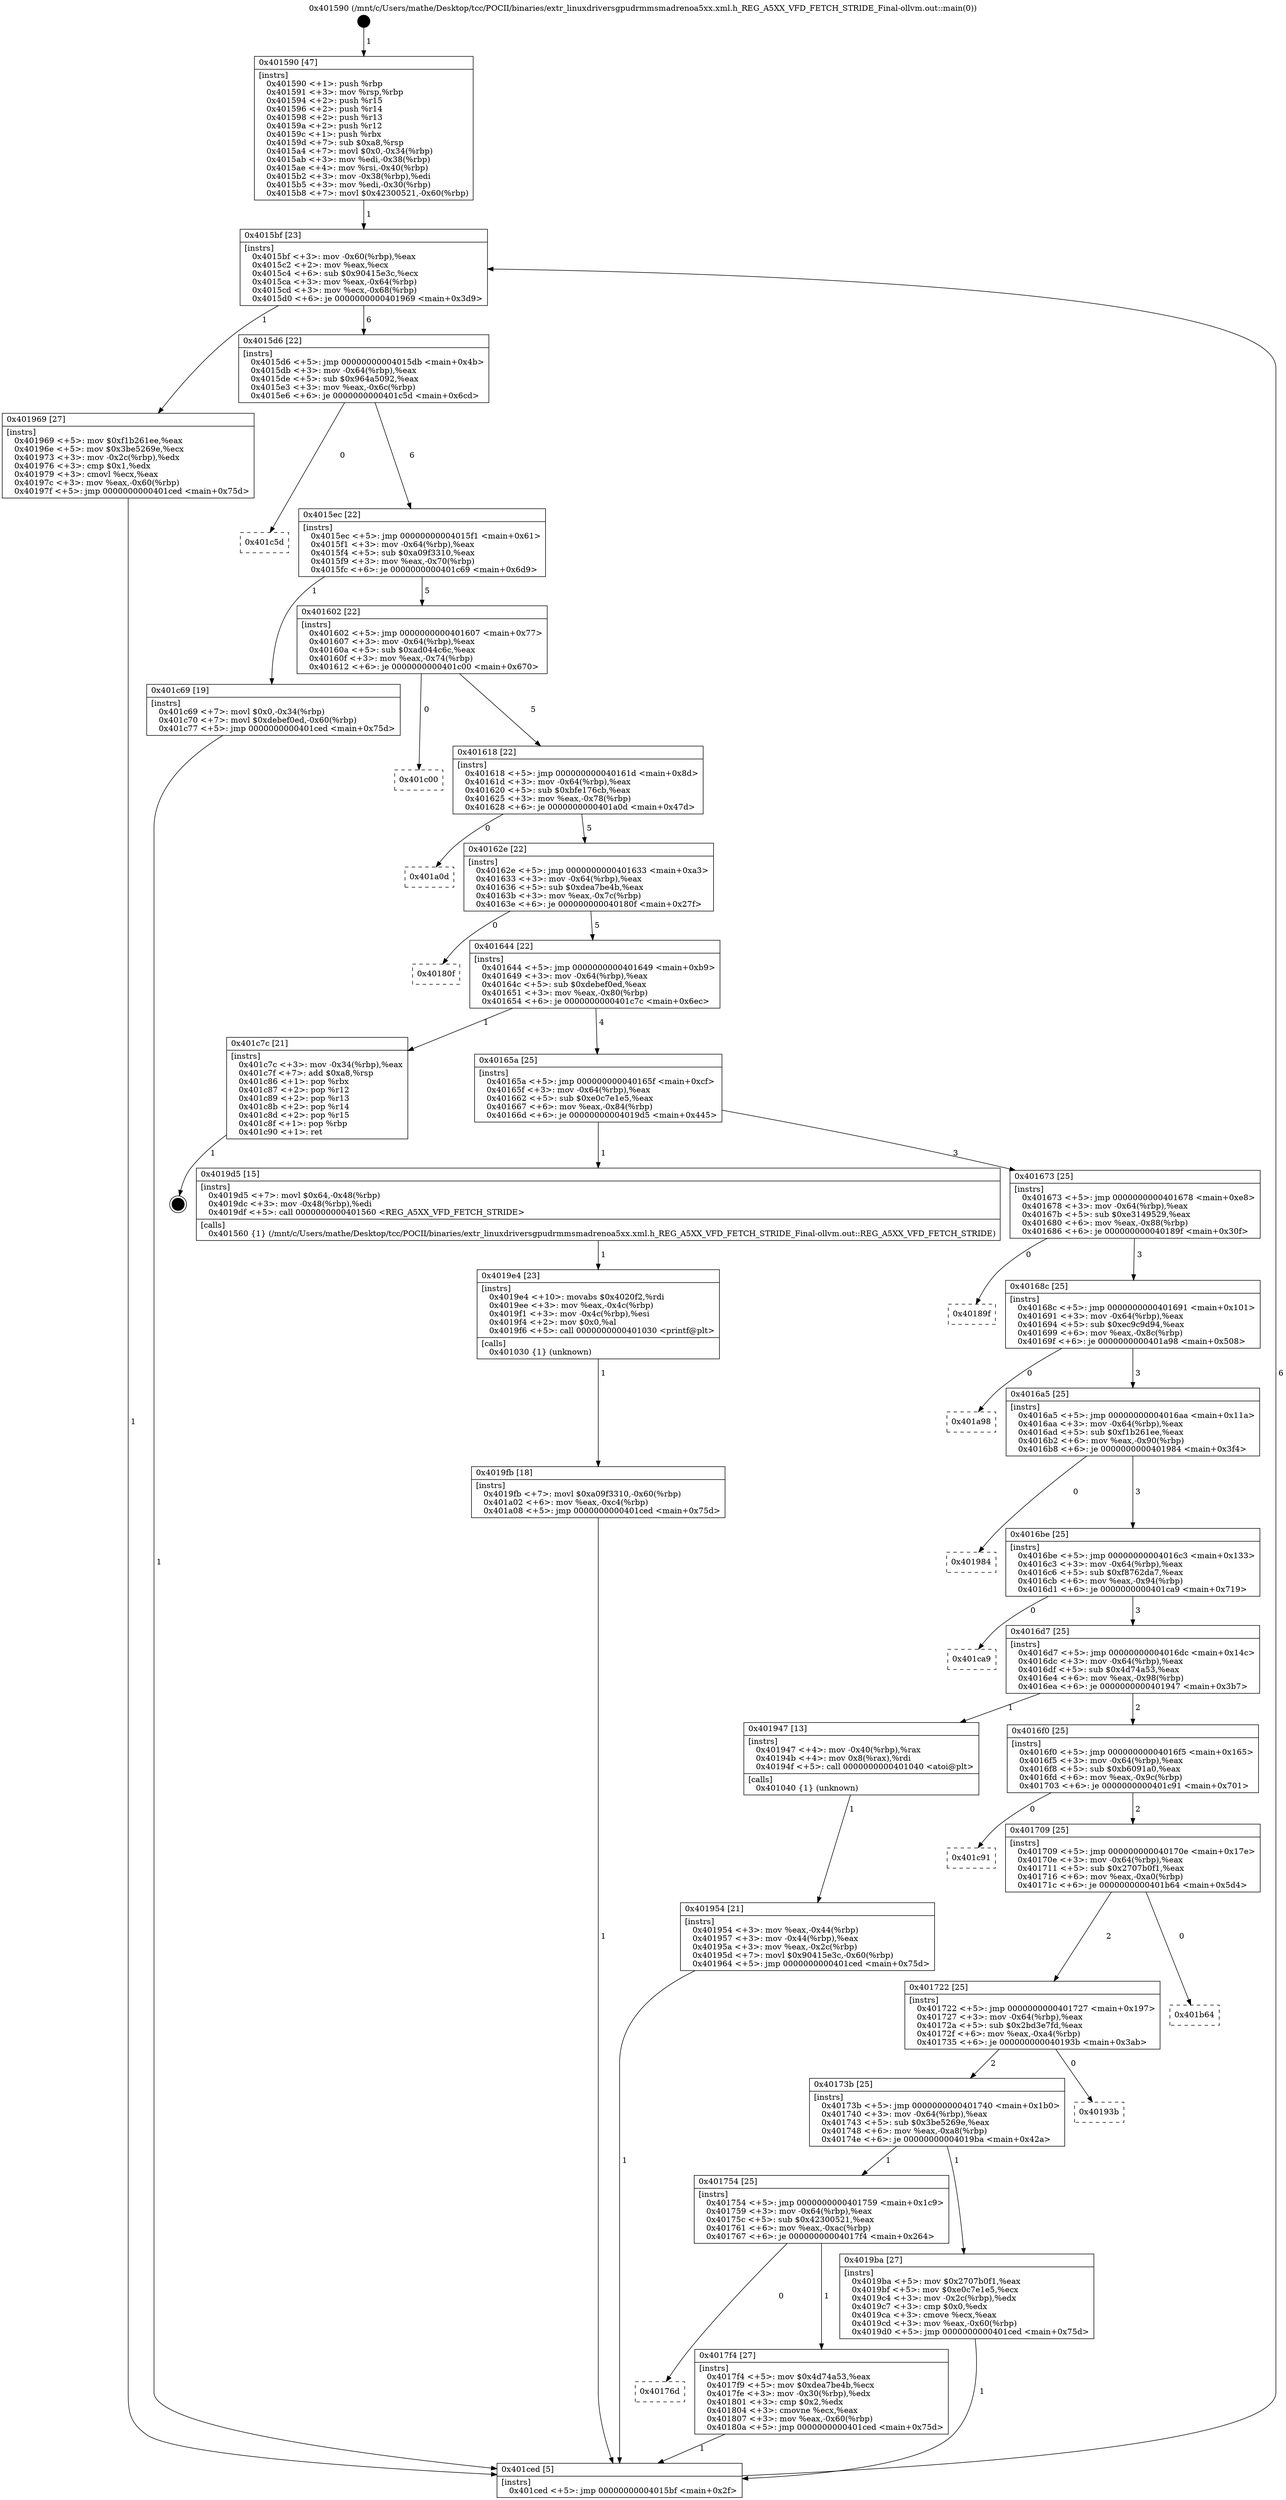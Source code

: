 digraph "0x401590" {
  label = "0x401590 (/mnt/c/Users/mathe/Desktop/tcc/POCII/binaries/extr_linuxdriversgpudrmmsmadrenoa5xx.xml.h_REG_A5XX_VFD_FETCH_STRIDE_Final-ollvm.out::main(0))"
  labelloc = "t"
  node[shape=record]

  Entry [label="",width=0.3,height=0.3,shape=circle,fillcolor=black,style=filled]
  "0x4015bf" [label="{
     0x4015bf [23]\l
     | [instrs]\l
     &nbsp;&nbsp;0x4015bf \<+3\>: mov -0x60(%rbp),%eax\l
     &nbsp;&nbsp;0x4015c2 \<+2\>: mov %eax,%ecx\l
     &nbsp;&nbsp;0x4015c4 \<+6\>: sub $0x90415e3c,%ecx\l
     &nbsp;&nbsp;0x4015ca \<+3\>: mov %eax,-0x64(%rbp)\l
     &nbsp;&nbsp;0x4015cd \<+3\>: mov %ecx,-0x68(%rbp)\l
     &nbsp;&nbsp;0x4015d0 \<+6\>: je 0000000000401969 \<main+0x3d9\>\l
  }"]
  "0x401969" [label="{
     0x401969 [27]\l
     | [instrs]\l
     &nbsp;&nbsp;0x401969 \<+5\>: mov $0xf1b261ee,%eax\l
     &nbsp;&nbsp;0x40196e \<+5\>: mov $0x3be5269e,%ecx\l
     &nbsp;&nbsp;0x401973 \<+3\>: mov -0x2c(%rbp),%edx\l
     &nbsp;&nbsp;0x401976 \<+3\>: cmp $0x1,%edx\l
     &nbsp;&nbsp;0x401979 \<+3\>: cmovl %ecx,%eax\l
     &nbsp;&nbsp;0x40197c \<+3\>: mov %eax,-0x60(%rbp)\l
     &nbsp;&nbsp;0x40197f \<+5\>: jmp 0000000000401ced \<main+0x75d\>\l
  }"]
  "0x4015d6" [label="{
     0x4015d6 [22]\l
     | [instrs]\l
     &nbsp;&nbsp;0x4015d6 \<+5\>: jmp 00000000004015db \<main+0x4b\>\l
     &nbsp;&nbsp;0x4015db \<+3\>: mov -0x64(%rbp),%eax\l
     &nbsp;&nbsp;0x4015de \<+5\>: sub $0x964a5092,%eax\l
     &nbsp;&nbsp;0x4015e3 \<+3\>: mov %eax,-0x6c(%rbp)\l
     &nbsp;&nbsp;0x4015e6 \<+6\>: je 0000000000401c5d \<main+0x6cd\>\l
  }"]
  Exit [label="",width=0.3,height=0.3,shape=circle,fillcolor=black,style=filled,peripheries=2]
  "0x401c5d" [label="{
     0x401c5d\l
  }", style=dashed]
  "0x4015ec" [label="{
     0x4015ec [22]\l
     | [instrs]\l
     &nbsp;&nbsp;0x4015ec \<+5\>: jmp 00000000004015f1 \<main+0x61\>\l
     &nbsp;&nbsp;0x4015f1 \<+3\>: mov -0x64(%rbp),%eax\l
     &nbsp;&nbsp;0x4015f4 \<+5\>: sub $0xa09f3310,%eax\l
     &nbsp;&nbsp;0x4015f9 \<+3\>: mov %eax,-0x70(%rbp)\l
     &nbsp;&nbsp;0x4015fc \<+6\>: je 0000000000401c69 \<main+0x6d9\>\l
  }"]
  "0x4019fb" [label="{
     0x4019fb [18]\l
     | [instrs]\l
     &nbsp;&nbsp;0x4019fb \<+7\>: movl $0xa09f3310,-0x60(%rbp)\l
     &nbsp;&nbsp;0x401a02 \<+6\>: mov %eax,-0xc4(%rbp)\l
     &nbsp;&nbsp;0x401a08 \<+5\>: jmp 0000000000401ced \<main+0x75d\>\l
  }"]
  "0x401c69" [label="{
     0x401c69 [19]\l
     | [instrs]\l
     &nbsp;&nbsp;0x401c69 \<+7\>: movl $0x0,-0x34(%rbp)\l
     &nbsp;&nbsp;0x401c70 \<+7\>: movl $0xdebef0ed,-0x60(%rbp)\l
     &nbsp;&nbsp;0x401c77 \<+5\>: jmp 0000000000401ced \<main+0x75d\>\l
  }"]
  "0x401602" [label="{
     0x401602 [22]\l
     | [instrs]\l
     &nbsp;&nbsp;0x401602 \<+5\>: jmp 0000000000401607 \<main+0x77\>\l
     &nbsp;&nbsp;0x401607 \<+3\>: mov -0x64(%rbp),%eax\l
     &nbsp;&nbsp;0x40160a \<+5\>: sub $0xad044c6c,%eax\l
     &nbsp;&nbsp;0x40160f \<+3\>: mov %eax,-0x74(%rbp)\l
     &nbsp;&nbsp;0x401612 \<+6\>: je 0000000000401c00 \<main+0x670\>\l
  }"]
  "0x4019e4" [label="{
     0x4019e4 [23]\l
     | [instrs]\l
     &nbsp;&nbsp;0x4019e4 \<+10\>: movabs $0x4020f2,%rdi\l
     &nbsp;&nbsp;0x4019ee \<+3\>: mov %eax,-0x4c(%rbp)\l
     &nbsp;&nbsp;0x4019f1 \<+3\>: mov -0x4c(%rbp),%esi\l
     &nbsp;&nbsp;0x4019f4 \<+2\>: mov $0x0,%al\l
     &nbsp;&nbsp;0x4019f6 \<+5\>: call 0000000000401030 \<printf@plt\>\l
     | [calls]\l
     &nbsp;&nbsp;0x401030 \{1\} (unknown)\l
  }"]
  "0x401c00" [label="{
     0x401c00\l
  }", style=dashed]
  "0x401618" [label="{
     0x401618 [22]\l
     | [instrs]\l
     &nbsp;&nbsp;0x401618 \<+5\>: jmp 000000000040161d \<main+0x8d\>\l
     &nbsp;&nbsp;0x40161d \<+3\>: mov -0x64(%rbp),%eax\l
     &nbsp;&nbsp;0x401620 \<+5\>: sub $0xbfe176cb,%eax\l
     &nbsp;&nbsp;0x401625 \<+3\>: mov %eax,-0x78(%rbp)\l
     &nbsp;&nbsp;0x401628 \<+6\>: je 0000000000401a0d \<main+0x47d\>\l
  }"]
  "0x401954" [label="{
     0x401954 [21]\l
     | [instrs]\l
     &nbsp;&nbsp;0x401954 \<+3\>: mov %eax,-0x44(%rbp)\l
     &nbsp;&nbsp;0x401957 \<+3\>: mov -0x44(%rbp),%eax\l
     &nbsp;&nbsp;0x40195a \<+3\>: mov %eax,-0x2c(%rbp)\l
     &nbsp;&nbsp;0x40195d \<+7\>: movl $0x90415e3c,-0x60(%rbp)\l
     &nbsp;&nbsp;0x401964 \<+5\>: jmp 0000000000401ced \<main+0x75d\>\l
  }"]
  "0x401a0d" [label="{
     0x401a0d\l
  }", style=dashed]
  "0x40162e" [label="{
     0x40162e [22]\l
     | [instrs]\l
     &nbsp;&nbsp;0x40162e \<+5\>: jmp 0000000000401633 \<main+0xa3\>\l
     &nbsp;&nbsp;0x401633 \<+3\>: mov -0x64(%rbp),%eax\l
     &nbsp;&nbsp;0x401636 \<+5\>: sub $0xdea7be4b,%eax\l
     &nbsp;&nbsp;0x40163b \<+3\>: mov %eax,-0x7c(%rbp)\l
     &nbsp;&nbsp;0x40163e \<+6\>: je 000000000040180f \<main+0x27f\>\l
  }"]
  "0x401590" [label="{
     0x401590 [47]\l
     | [instrs]\l
     &nbsp;&nbsp;0x401590 \<+1\>: push %rbp\l
     &nbsp;&nbsp;0x401591 \<+3\>: mov %rsp,%rbp\l
     &nbsp;&nbsp;0x401594 \<+2\>: push %r15\l
     &nbsp;&nbsp;0x401596 \<+2\>: push %r14\l
     &nbsp;&nbsp;0x401598 \<+2\>: push %r13\l
     &nbsp;&nbsp;0x40159a \<+2\>: push %r12\l
     &nbsp;&nbsp;0x40159c \<+1\>: push %rbx\l
     &nbsp;&nbsp;0x40159d \<+7\>: sub $0xa8,%rsp\l
     &nbsp;&nbsp;0x4015a4 \<+7\>: movl $0x0,-0x34(%rbp)\l
     &nbsp;&nbsp;0x4015ab \<+3\>: mov %edi,-0x38(%rbp)\l
     &nbsp;&nbsp;0x4015ae \<+4\>: mov %rsi,-0x40(%rbp)\l
     &nbsp;&nbsp;0x4015b2 \<+3\>: mov -0x38(%rbp),%edi\l
     &nbsp;&nbsp;0x4015b5 \<+3\>: mov %edi,-0x30(%rbp)\l
     &nbsp;&nbsp;0x4015b8 \<+7\>: movl $0x42300521,-0x60(%rbp)\l
  }"]
  "0x40180f" [label="{
     0x40180f\l
  }", style=dashed]
  "0x401644" [label="{
     0x401644 [22]\l
     | [instrs]\l
     &nbsp;&nbsp;0x401644 \<+5\>: jmp 0000000000401649 \<main+0xb9\>\l
     &nbsp;&nbsp;0x401649 \<+3\>: mov -0x64(%rbp),%eax\l
     &nbsp;&nbsp;0x40164c \<+5\>: sub $0xdebef0ed,%eax\l
     &nbsp;&nbsp;0x401651 \<+3\>: mov %eax,-0x80(%rbp)\l
     &nbsp;&nbsp;0x401654 \<+6\>: je 0000000000401c7c \<main+0x6ec\>\l
  }"]
  "0x401ced" [label="{
     0x401ced [5]\l
     | [instrs]\l
     &nbsp;&nbsp;0x401ced \<+5\>: jmp 00000000004015bf \<main+0x2f\>\l
  }"]
  "0x401c7c" [label="{
     0x401c7c [21]\l
     | [instrs]\l
     &nbsp;&nbsp;0x401c7c \<+3\>: mov -0x34(%rbp),%eax\l
     &nbsp;&nbsp;0x401c7f \<+7\>: add $0xa8,%rsp\l
     &nbsp;&nbsp;0x401c86 \<+1\>: pop %rbx\l
     &nbsp;&nbsp;0x401c87 \<+2\>: pop %r12\l
     &nbsp;&nbsp;0x401c89 \<+2\>: pop %r13\l
     &nbsp;&nbsp;0x401c8b \<+2\>: pop %r14\l
     &nbsp;&nbsp;0x401c8d \<+2\>: pop %r15\l
     &nbsp;&nbsp;0x401c8f \<+1\>: pop %rbp\l
     &nbsp;&nbsp;0x401c90 \<+1\>: ret\l
  }"]
  "0x40165a" [label="{
     0x40165a [25]\l
     | [instrs]\l
     &nbsp;&nbsp;0x40165a \<+5\>: jmp 000000000040165f \<main+0xcf\>\l
     &nbsp;&nbsp;0x40165f \<+3\>: mov -0x64(%rbp),%eax\l
     &nbsp;&nbsp;0x401662 \<+5\>: sub $0xe0c7e1e5,%eax\l
     &nbsp;&nbsp;0x401667 \<+6\>: mov %eax,-0x84(%rbp)\l
     &nbsp;&nbsp;0x40166d \<+6\>: je 00000000004019d5 \<main+0x445\>\l
  }"]
  "0x40176d" [label="{
     0x40176d\l
  }", style=dashed]
  "0x4019d5" [label="{
     0x4019d5 [15]\l
     | [instrs]\l
     &nbsp;&nbsp;0x4019d5 \<+7\>: movl $0x64,-0x48(%rbp)\l
     &nbsp;&nbsp;0x4019dc \<+3\>: mov -0x48(%rbp),%edi\l
     &nbsp;&nbsp;0x4019df \<+5\>: call 0000000000401560 \<REG_A5XX_VFD_FETCH_STRIDE\>\l
     | [calls]\l
     &nbsp;&nbsp;0x401560 \{1\} (/mnt/c/Users/mathe/Desktop/tcc/POCII/binaries/extr_linuxdriversgpudrmmsmadrenoa5xx.xml.h_REG_A5XX_VFD_FETCH_STRIDE_Final-ollvm.out::REG_A5XX_VFD_FETCH_STRIDE)\l
  }"]
  "0x401673" [label="{
     0x401673 [25]\l
     | [instrs]\l
     &nbsp;&nbsp;0x401673 \<+5\>: jmp 0000000000401678 \<main+0xe8\>\l
     &nbsp;&nbsp;0x401678 \<+3\>: mov -0x64(%rbp),%eax\l
     &nbsp;&nbsp;0x40167b \<+5\>: sub $0xe3149529,%eax\l
     &nbsp;&nbsp;0x401680 \<+6\>: mov %eax,-0x88(%rbp)\l
     &nbsp;&nbsp;0x401686 \<+6\>: je 000000000040189f \<main+0x30f\>\l
  }"]
  "0x4017f4" [label="{
     0x4017f4 [27]\l
     | [instrs]\l
     &nbsp;&nbsp;0x4017f4 \<+5\>: mov $0x4d74a53,%eax\l
     &nbsp;&nbsp;0x4017f9 \<+5\>: mov $0xdea7be4b,%ecx\l
     &nbsp;&nbsp;0x4017fe \<+3\>: mov -0x30(%rbp),%edx\l
     &nbsp;&nbsp;0x401801 \<+3\>: cmp $0x2,%edx\l
     &nbsp;&nbsp;0x401804 \<+3\>: cmovne %ecx,%eax\l
     &nbsp;&nbsp;0x401807 \<+3\>: mov %eax,-0x60(%rbp)\l
     &nbsp;&nbsp;0x40180a \<+5\>: jmp 0000000000401ced \<main+0x75d\>\l
  }"]
  "0x40189f" [label="{
     0x40189f\l
  }", style=dashed]
  "0x40168c" [label="{
     0x40168c [25]\l
     | [instrs]\l
     &nbsp;&nbsp;0x40168c \<+5\>: jmp 0000000000401691 \<main+0x101\>\l
     &nbsp;&nbsp;0x401691 \<+3\>: mov -0x64(%rbp),%eax\l
     &nbsp;&nbsp;0x401694 \<+5\>: sub $0xec9c9d94,%eax\l
     &nbsp;&nbsp;0x401699 \<+6\>: mov %eax,-0x8c(%rbp)\l
     &nbsp;&nbsp;0x40169f \<+6\>: je 0000000000401a98 \<main+0x508\>\l
  }"]
  "0x401754" [label="{
     0x401754 [25]\l
     | [instrs]\l
     &nbsp;&nbsp;0x401754 \<+5\>: jmp 0000000000401759 \<main+0x1c9\>\l
     &nbsp;&nbsp;0x401759 \<+3\>: mov -0x64(%rbp),%eax\l
     &nbsp;&nbsp;0x40175c \<+5\>: sub $0x42300521,%eax\l
     &nbsp;&nbsp;0x401761 \<+6\>: mov %eax,-0xac(%rbp)\l
     &nbsp;&nbsp;0x401767 \<+6\>: je 00000000004017f4 \<main+0x264\>\l
  }"]
  "0x401a98" [label="{
     0x401a98\l
  }", style=dashed]
  "0x4016a5" [label="{
     0x4016a5 [25]\l
     | [instrs]\l
     &nbsp;&nbsp;0x4016a5 \<+5\>: jmp 00000000004016aa \<main+0x11a\>\l
     &nbsp;&nbsp;0x4016aa \<+3\>: mov -0x64(%rbp),%eax\l
     &nbsp;&nbsp;0x4016ad \<+5\>: sub $0xf1b261ee,%eax\l
     &nbsp;&nbsp;0x4016b2 \<+6\>: mov %eax,-0x90(%rbp)\l
     &nbsp;&nbsp;0x4016b8 \<+6\>: je 0000000000401984 \<main+0x3f4\>\l
  }"]
  "0x4019ba" [label="{
     0x4019ba [27]\l
     | [instrs]\l
     &nbsp;&nbsp;0x4019ba \<+5\>: mov $0x2707b0f1,%eax\l
     &nbsp;&nbsp;0x4019bf \<+5\>: mov $0xe0c7e1e5,%ecx\l
     &nbsp;&nbsp;0x4019c4 \<+3\>: mov -0x2c(%rbp),%edx\l
     &nbsp;&nbsp;0x4019c7 \<+3\>: cmp $0x0,%edx\l
     &nbsp;&nbsp;0x4019ca \<+3\>: cmove %ecx,%eax\l
     &nbsp;&nbsp;0x4019cd \<+3\>: mov %eax,-0x60(%rbp)\l
     &nbsp;&nbsp;0x4019d0 \<+5\>: jmp 0000000000401ced \<main+0x75d\>\l
  }"]
  "0x401984" [label="{
     0x401984\l
  }", style=dashed]
  "0x4016be" [label="{
     0x4016be [25]\l
     | [instrs]\l
     &nbsp;&nbsp;0x4016be \<+5\>: jmp 00000000004016c3 \<main+0x133\>\l
     &nbsp;&nbsp;0x4016c3 \<+3\>: mov -0x64(%rbp),%eax\l
     &nbsp;&nbsp;0x4016c6 \<+5\>: sub $0xf8762da7,%eax\l
     &nbsp;&nbsp;0x4016cb \<+6\>: mov %eax,-0x94(%rbp)\l
     &nbsp;&nbsp;0x4016d1 \<+6\>: je 0000000000401ca9 \<main+0x719\>\l
  }"]
  "0x40173b" [label="{
     0x40173b [25]\l
     | [instrs]\l
     &nbsp;&nbsp;0x40173b \<+5\>: jmp 0000000000401740 \<main+0x1b0\>\l
     &nbsp;&nbsp;0x401740 \<+3\>: mov -0x64(%rbp),%eax\l
     &nbsp;&nbsp;0x401743 \<+5\>: sub $0x3be5269e,%eax\l
     &nbsp;&nbsp;0x401748 \<+6\>: mov %eax,-0xa8(%rbp)\l
     &nbsp;&nbsp;0x40174e \<+6\>: je 00000000004019ba \<main+0x42a\>\l
  }"]
  "0x401ca9" [label="{
     0x401ca9\l
  }", style=dashed]
  "0x4016d7" [label="{
     0x4016d7 [25]\l
     | [instrs]\l
     &nbsp;&nbsp;0x4016d7 \<+5\>: jmp 00000000004016dc \<main+0x14c\>\l
     &nbsp;&nbsp;0x4016dc \<+3\>: mov -0x64(%rbp),%eax\l
     &nbsp;&nbsp;0x4016df \<+5\>: sub $0x4d74a53,%eax\l
     &nbsp;&nbsp;0x4016e4 \<+6\>: mov %eax,-0x98(%rbp)\l
     &nbsp;&nbsp;0x4016ea \<+6\>: je 0000000000401947 \<main+0x3b7\>\l
  }"]
  "0x40193b" [label="{
     0x40193b\l
  }", style=dashed]
  "0x401947" [label="{
     0x401947 [13]\l
     | [instrs]\l
     &nbsp;&nbsp;0x401947 \<+4\>: mov -0x40(%rbp),%rax\l
     &nbsp;&nbsp;0x40194b \<+4\>: mov 0x8(%rax),%rdi\l
     &nbsp;&nbsp;0x40194f \<+5\>: call 0000000000401040 \<atoi@plt\>\l
     | [calls]\l
     &nbsp;&nbsp;0x401040 \{1\} (unknown)\l
  }"]
  "0x4016f0" [label="{
     0x4016f0 [25]\l
     | [instrs]\l
     &nbsp;&nbsp;0x4016f0 \<+5\>: jmp 00000000004016f5 \<main+0x165\>\l
     &nbsp;&nbsp;0x4016f5 \<+3\>: mov -0x64(%rbp),%eax\l
     &nbsp;&nbsp;0x4016f8 \<+5\>: sub $0xb6091a0,%eax\l
     &nbsp;&nbsp;0x4016fd \<+6\>: mov %eax,-0x9c(%rbp)\l
     &nbsp;&nbsp;0x401703 \<+6\>: je 0000000000401c91 \<main+0x701\>\l
  }"]
  "0x401722" [label="{
     0x401722 [25]\l
     | [instrs]\l
     &nbsp;&nbsp;0x401722 \<+5\>: jmp 0000000000401727 \<main+0x197\>\l
     &nbsp;&nbsp;0x401727 \<+3\>: mov -0x64(%rbp),%eax\l
     &nbsp;&nbsp;0x40172a \<+5\>: sub $0x2bd3e7fd,%eax\l
     &nbsp;&nbsp;0x40172f \<+6\>: mov %eax,-0xa4(%rbp)\l
     &nbsp;&nbsp;0x401735 \<+6\>: je 000000000040193b \<main+0x3ab\>\l
  }"]
  "0x401c91" [label="{
     0x401c91\l
  }", style=dashed]
  "0x401709" [label="{
     0x401709 [25]\l
     | [instrs]\l
     &nbsp;&nbsp;0x401709 \<+5\>: jmp 000000000040170e \<main+0x17e\>\l
     &nbsp;&nbsp;0x40170e \<+3\>: mov -0x64(%rbp),%eax\l
     &nbsp;&nbsp;0x401711 \<+5\>: sub $0x2707b0f1,%eax\l
     &nbsp;&nbsp;0x401716 \<+6\>: mov %eax,-0xa0(%rbp)\l
     &nbsp;&nbsp;0x40171c \<+6\>: je 0000000000401b64 \<main+0x5d4\>\l
  }"]
  "0x401b64" [label="{
     0x401b64\l
  }", style=dashed]
  Entry -> "0x401590" [label=" 1"]
  "0x4015bf" -> "0x401969" [label=" 1"]
  "0x4015bf" -> "0x4015d6" [label=" 6"]
  "0x401c7c" -> Exit [label=" 1"]
  "0x4015d6" -> "0x401c5d" [label=" 0"]
  "0x4015d6" -> "0x4015ec" [label=" 6"]
  "0x401c69" -> "0x401ced" [label=" 1"]
  "0x4015ec" -> "0x401c69" [label=" 1"]
  "0x4015ec" -> "0x401602" [label=" 5"]
  "0x4019fb" -> "0x401ced" [label=" 1"]
  "0x401602" -> "0x401c00" [label=" 0"]
  "0x401602" -> "0x401618" [label=" 5"]
  "0x4019e4" -> "0x4019fb" [label=" 1"]
  "0x401618" -> "0x401a0d" [label=" 0"]
  "0x401618" -> "0x40162e" [label=" 5"]
  "0x4019d5" -> "0x4019e4" [label=" 1"]
  "0x40162e" -> "0x40180f" [label=" 0"]
  "0x40162e" -> "0x401644" [label=" 5"]
  "0x4019ba" -> "0x401ced" [label=" 1"]
  "0x401644" -> "0x401c7c" [label=" 1"]
  "0x401644" -> "0x40165a" [label=" 4"]
  "0x401969" -> "0x401ced" [label=" 1"]
  "0x40165a" -> "0x4019d5" [label=" 1"]
  "0x40165a" -> "0x401673" [label=" 3"]
  "0x401954" -> "0x401ced" [label=" 1"]
  "0x401673" -> "0x40189f" [label=" 0"]
  "0x401673" -> "0x40168c" [label=" 3"]
  "0x401947" -> "0x401954" [label=" 1"]
  "0x40168c" -> "0x401a98" [label=" 0"]
  "0x40168c" -> "0x4016a5" [label=" 3"]
  "0x401590" -> "0x4015bf" [label=" 1"]
  "0x4016a5" -> "0x401984" [label=" 0"]
  "0x4016a5" -> "0x4016be" [label=" 3"]
  "0x4017f4" -> "0x401ced" [label=" 1"]
  "0x4016be" -> "0x401ca9" [label=" 0"]
  "0x4016be" -> "0x4016d7" [label=" 3"]
  "0x401754" -> "0x4017f4" [label=" 1"]
  "0x4016d7" -> "0x401947" [label=" 1"]
  "0x4016d7" -> "0x4016f0" [label=" 2"]
  "0x401ced" -> "0x4015bf" [label=" 6"]
  "0x4016f0" -> "0x401c91" [label=" 0"]
  "0x4016f0" -> "0x401709" [label=" 2"]
  "0x40173b" -> "0x4019ba" [label=" 1"]
  "0x401709" -> "0x401b64" [label=" 0"]
  "0x401709" -> "0x401722" [label=" 2"]
  "0x40173b" -> "0x401754" [label=" 1"]
  "0x401722" -> "0x40193b" [label=" 0"]
  "0x401722" -> "0x40173b" [label=" 2"]
  "0x401754" -> "0x40176d" [label=" 0"]
}
